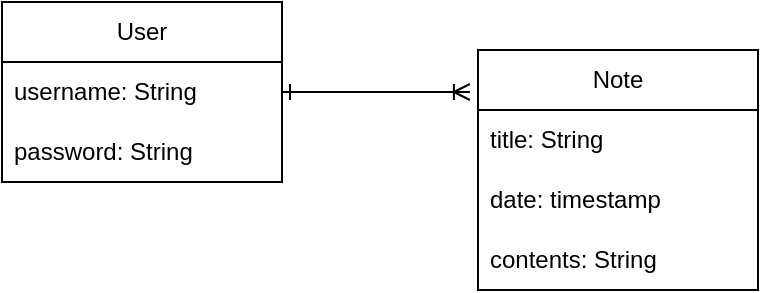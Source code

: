 <mxfile version="21.8.0" type="github">
  <diagram name="Page-1" id="HbQQCyKU93AlBnXiBw8_">
    <mxGraphModel dx="900" dy="589" grid="1" gridSize="10" guides="1" tooltips="1" connect="1" arrows="1" fold="1" page="1" pageScale="1" pageWidth="850" pageHeight="1100" math="0" shadow="0">
      <root>
        <mxCell id="0" />
        <mxCell id="1" parent="0" />
        <mxCell id="PlLvQ4Z8GwpxBjIdOp5W-10" value="" style="edgeStyle=orthogonalEdgeStyle;rounded=0;orthogonalLoop=1;jettySize=auto;html=1;entryX=-0.029;entryY=0.175;entryDx=0;entryDy=0;entryPerimeter=0;endArrow=ERoneToMany;endFill=0;strokeColor=default;startArrow=ERone;startFill=0;" edge="1" parent="1" source="PlLvQ4Z8GwpxBjIdOp5W-2" target="PlLvQ4Z8GwpxBjIdOp5W-6">
          <mxGeometry relative="1" as="geometry" />
        </mxCell>
        <mxCell id="PlLvQ4Z8GwpxBjIdOp5W-2" value="User" style="swimlane;fontStyle=0;childLayout=stackLayout;horizontal=1;startSize=30;horizontalStack=0;resizeParent=1;resizeParentMax=0;resizeLast=0;collapsible=1;marginBottom=0;whiteSpace=wrap;html=1;" vertex="1" parent="1">
          <mxGeometry x="202" y="171" width="140" height="90" as="geometry" />
        </mxCell>
        <mxCell id="PlLvQ4Z8GwpxBjIdOp5W-3" value="username: String" style="text;strokeColor=none;fillColor=none;align=left;verticalAlign=middle;spacingLeft=4;spacingRight=4;overflow=hidden;points=[[0,0.5],[1,0.5]];portConstraint=eastwest;rotatable=0;whiteSpace=wrap;html=1;" vertex="1" parent="PlLvQ4Z8GwpxBjIdOp5W-2">
          <mxGeometry y="30" width="140" height="30" as="geometry" />
        </mxCell>
        <mxCell id="PlLvQ4Z8GwpxBjIdOp5W-4" value="password: String" style="text;strokeColor=none;fillColor=none;align=left;verticalAlign=middle;spacingLeft=4;spacingRight=4;overflow=hidden;points=[[0,0.5],[1,0.5]];portConstraint=eastwest;rotatable=0;whiteSpace=wrap;html=1;" vertex="1" parent="PlLvQ4Z8GwpxBjIdOp5W-2">
          <mxGeometry y="60" width="140" height="30" as="geometry" />
        </mxCell>
        <mxCell id="PlLvQ4Z8GwpxBjIdOp5W-6" value="Note" style="swimlane;fontStyle=0;childLayout=stackLayout;horizontal=1;startSize=30;horizontalStack=0;resizeParent=1;resizeParentMax=0;resizeLast=0;collapsible=1;marginBottom=0;whiteSpace=wrap;html=1;" vertex="1" parent="1">
          <mxGeometry x="440" y="195" width="140" height="120" as="geometry" />
        </mxCell>
        <mxCell id="PlLvQ4Z8GwpxBjIdOp5W-7" value="title: String" style="text;strokeColor=none;fillColor=none;align=left;verticalAlign=middle;spacingLeft=4;spacingRight=4;overflow=hidden;points=[[0,0.5],[1,0.5]];portConstraint=eastwest;rotatable=0;whiteSpace=wrap;html=1;" vertex="1" parent="PlLvQ4Z8GwpxBjIdOp5W-6">
          <mxGeometry y="30" width="140" height="30" as="geometry" />
        </mxCell>
        <mxCell id="PlLvQ4Z8GwpxBjIdOp5W-8" value="date: timestamp" style="text;strokeColor=none;fillColor=none;align=left;verticalAlign=middle;spacingLeft=4;spacingRight=4;overflow=hidden;points=[[0,0.5],[1,0.5]];portConstraint=eastwest;rotatable=0;whiteSpace=wrap;html=1;" vertex="1" parent="PlLvQ4Z8GwpxBjIdOp5W-6">
          <mxGeometry y="60" width="140" height="30" as="geometry" />
        </mxCell>
        <mxCell id="PlLvQ4Z8GwpxBjIdOp5W-9" value="contents: String" style="text;strokeColor=none;fillColor=none;align=left;verticalAlign=middle;spacingLeft=4;spacingRight=4;overflow=hidden;points=[[0,0.5],[1,0.5]];portConstraint=eastwest;rotatable=0;whiteSpace=wrap;html=1;" vertex="1" parent="PlLvQ4Z8GwpxBjIdOp5W-6">
          <mxGeometry y="90" width="140" height="30" as="geometry" />
        </mxCell>
      </root>
    </mxGraphModel>
  </diagram>
</mxfile>
